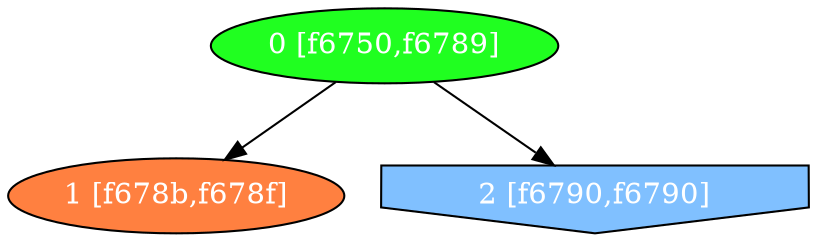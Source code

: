 diGraph libnss3{
	libnss3_0  [style=filled fillcolor="#20FF20" fontcolor="#ffffff" shape=oval label="0 [f6750,f6789]"]
	libnss3_1  [style=filled fillcolor="#FF8040" fontcolor="#ffffff" shape=oval label="1 [f678b,f678f]"]
	libnss3_2  [style=filled fillcolor="#80C0FF" fontcolor="#ffffff" shape=invhouse label="2 [f6790,f6790]"]

	libnss3_0 -> libnss3_1
	libnss3_0 -> libnss3_2
}